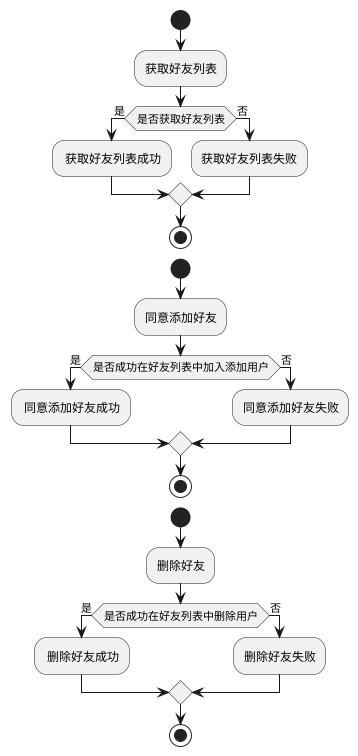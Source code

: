 [@startuml
'https://plantuml.com/activity-diagram-beta

start
:获取好友列表;
if (是否获取好友列表) then (是)
: 获取好友列表成功;
    else (否)
    :获取好友列表失败;

endif
stop


start
:同意添加好友;
if (是否成功在好友列表中加入添加用户) then (是)
: 同意添加好友成功;
    else (否)
    :同意添加好友失败;

endif
stop

start
:删除好友;
if (是否成功在好友列表中删除用户) then (是)
: 删除好友成功;
    else (否)
    :删除好友失败;

endif
stop



@enduml
]